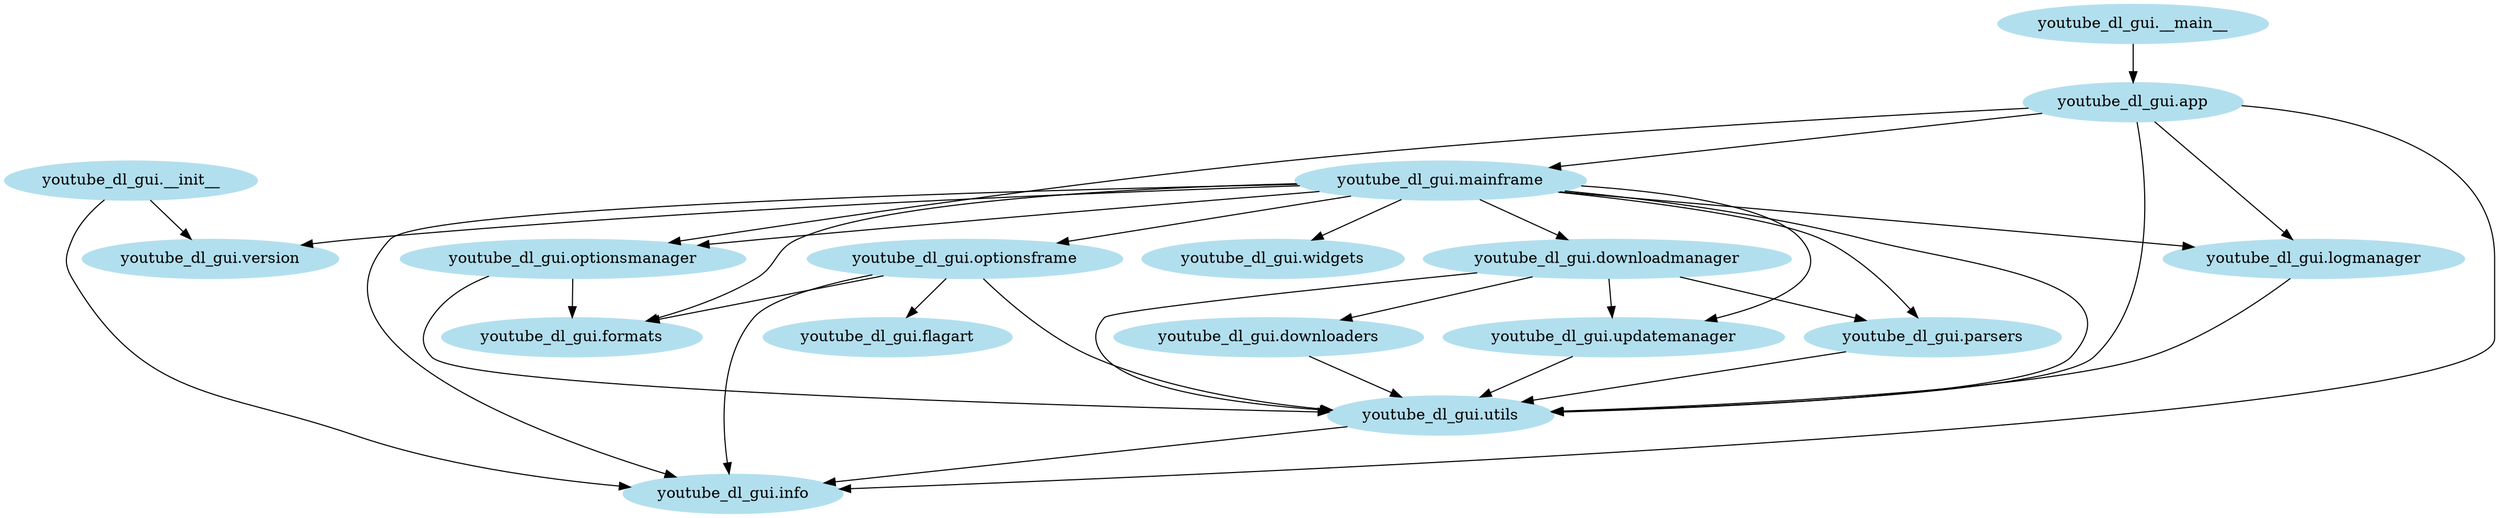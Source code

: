 digraph "" {
	node [color=lightblue2,
		style=filled
	];
	"youtube_dl_gui.app" -> "youtube_dl_gui.info";
	"youtube_dl_gui.app" -> "youtube_dl_gui.logmanager";
	"youtube_dl_gui.app" -> "youtube_dl_gui.mainframe";
	"youtube_dl_gui.app" -> "youtube_dl_gui.optionsmanager";
	"youtube_dl_gui.app" -> "youtube_dl_gui.utils";
	"youtube_dl_gui.logmanager" -> "youtube_dl_gui.utils";
	"youtube_dl_gui.mainframe" -> "youtube_dl_gui.info";
	"youtube_dl_gui.mainframe" -> "youtube_dl_gui.logmanager";
	"youtube_dl_gui.mainframe" -> "youtube_dl_gui.optionsmanager";
	"youtube_dl_gui.mainframe" -> "youtube_dl_gui.utils";
	"youtube_dl_gui.mainframe" -> "youtube_dl_gui.downloadmanager";
	"youtube_dl_gui.mainframe" -> "youtube_dl_gui.parsers";
	"youtube_dl_gui.mainframe" -> "youtube_dl_gui.updatemanager";
	"youtube_dl_gui.mainframe" -> "youtube_dl_gui.formats";
	"youtube_dl_gui.mainframe" -> "youtube_dl_gui.optionsframe";
	"youtube_dl_gui.mainframe" -> "youtube_dl_gui.version";
	"youtube_dl_gui.mainframe" -> "youtube_dl_gui.widgets";
	"youtube_dl_gui.optionsmanager" -> "youtube_dl_gui.utils";
	"youtube_dl_gui.optionsmanager" -> "youtube_dl_gui.formats";
	"youtube_dl_gui.utils" -> "youtube_dl_gui.info";
	"youtube_dl_gui.downloaders" -> "youtube_dl_gui.utils";
	"youtube_dl_gui.downloadmanager" -> "youtube_dl_gui.utils";
	"youtube_dl_gui.downloadmanager" -> "youtube_dl_gui.downloaders";
	"youtube_dl_gui.downloadmanager" -> "youtube_dl_gui.parsers";
	"youtube_dl_gui.downloadmanager" -> "youtube_dl_gui.updatemanager";
	"youtube_dl_gui.parsers" -> "youtube_dl_gui.utils";
	"youtube_dl_gui.updatemanager" -> "youtube_dl_gui.utils";
	"youtube_dl_gui.optionsframe" -> "youtube_dl_gui.info";
	"youtube_dl_gui.optionsframe" -> "youtube_dl_gui.utils";
	"youtube_dl_gui.optionsframe" -> "youtube_dl_gui.formats";
	"youtube_dl_gui.optionsframe" -> "youtube_dl_gui.flagart";
	"youtube_dl_gui.__init__" -> "youtube_dl_gui.info";
	"youtube_dl_gui.__init__" -> "youtube_dl_gui.version";
	"youtube_dl_gui.__main__" -> "youtube_dl_gui.app";
}

